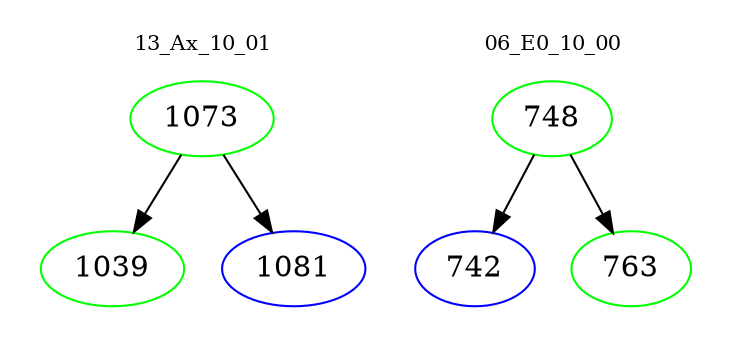 digraph{
subgraph cluster_0 {
color = white
label = "13_Ax_10_01";
fontsize=10;
T0_1073 [label="1073", color="green"]
T0_1073 -> T0_1039 [color="black"]
T0_1039 [label="1039", color="green"]
T0_1073 -> T0_1081 [color="black"]
T0_1081 [label="1081", color="blue"]
}
subgraph cluster_1 {
color = white
label = "06_E0_10_00";
fontsize=10;
T1_748 [label="748", color="green"]
T1_748 -> T1_742 [color="black"]
T1_742 [label="742", color="blue"]
T1_748 -> T1_763 [color="black"]
T1_763 [label="763", color="green"]
}
}

